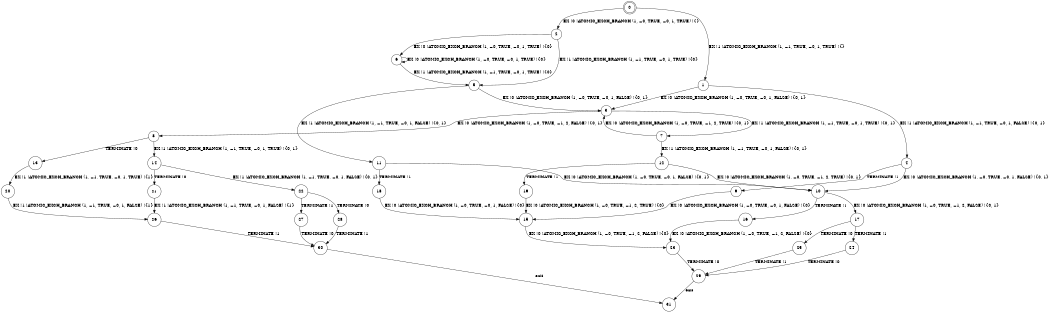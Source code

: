 digraph BCG {
size = "7, 10.5";
center = TRUE;
node [shape = circle];
0 [peripheries = 2];
0 -> 1 [label = "EX !1 !ATOMIC_EXCH_BRANCH (1, +1, TRUE, +0, 1, TRUE) !{}"];
0 -> 2 [label = "EX !0 !ATOMIC_EXCH_BRANCH (1, +0, TRUE, +0, 1, TRUE) !{}"];
1 -> 3 [label = "EX !0 !ATOMIC_EXCH_BRANCH (1, +0, TRUE, +0, 1, FALSE) !{0, 1}"];
1 -> 4 [label = "EX !1 !ATOMIC_EXCH_BRANCH (1, +1, TRUE, +0, 1, FALSE) !{0, 1}"];
2 -> 5 [label = "EX !1 !ATOMIC_EXCH_BRANCH (1, +1, TRUE, +0, 1, TRUE) !{0}"];
2 -> 6 [label = "EX !0 !ATOMIC_EXCH_BRANCH (1, +0, TRUE, +0, 1, TRUE) !{0}"];
3 -> 7 [label = "EX !1 !ATOMIC_EXCH_BRANCH (1, +1, TRUE, +0, 1, TRUE) !{0, 1}"];
3 -> 8 [label = "EX !0 !ATOMIC_EXCH_BRANCH (1, +0, TRUE, +1, 2, FALSE) !{0, 1}"];
4 -> 9 [label = "TERMINATE !1"];
4 -> 10 [label = "EX !0 !ATOMIC_EXCH_BRANCH (1, +0, TRUE, +0, 1, FALSE) !{0, 1}"];
5 -> 11 [label = "EX !1 !ATOMIC_EXCH_BRANCH (1, +1, TRUE, +0, 1, FALSE) !{0, 1}"];
5 -> 3 [label = "EX !0 !ATOMIC_EXCH_BRANCH (1, +0, TRUE, +0, 1, FALSE) !{0, 1}"];
6 -> 5 [label = "EX !1 !ATOMIC_EXCH_BRANCH (1, +1, TRUE, +0, 1, TRUE) !{0}"];
6 -> 6 [label = "EX !0 !ATOMIC_EXCH_BRANCH (1, +0, TRUE, +0, 1, TRUE) !{0}"];
7 -> 12 [label = "EX !1 !ATOMIC_EXCH_BRANCH (1, +1, TRUE, +0, 1, FALSE) !{0, 1}"];
7 -> 3 [label = "EX !0 !ATOMIC_EXCH_BRANCH (1, +0, TRUE, +1, 2, TRUE) !{0, 1}"];
8 -> 13 [label = "TERMINATE !0"];
8 -> 14 [label = "EX !1 !ATOMIC_EXCH_BRANCH (1, +1, TRUE, +0, 1, TRUE) !{0, 1}"];
9 -> 15 [label = "EX !0 !ATOMIC_EXCH_BRANCH (1, +0, TRUE, +0, 1, FALSE) !{0}"];
10 -> 16 [label = "TERMINATE !1"];
10 -> 17 [label = "EX !0 !ATOMIC_EXCH_BRANCH (1, +0, TRUE, +1, 2, FALSE) !{0, 1}"];
11 -> 18 [label = "TERMINATE !1"];
11 -> 10 [label = "EX !0 !ATOMIC_EXCH_BRANCH (1, +0, TRUE, +0, 1, FALSE) !{0, 1}"];
12 -> 19 [label = "TERMINATE !1"];
12 -> 10 [label = "EX !0 !ATOMIC_EXCH_BRANCH (1, +0, TRUE, +1, 2, TRUE) !{0, 1}"];
13 -> 20 [label = "EX !1 !ATOMIC_EXCH_BRANCH (1, +1, TRUE, +0, 1, TRUE) !{1}"];
14 -> 21 [label = "TERMINATE !0"];
14 -> 22 [label = "EX !1 !ATOMIC_EXCH_BRANCH (1, +1, TRUE, +0, 1, FALSE) !{0, 1}"];
15 -> 23 [label = "EX !0 !ATOMIC_EXCH_BRANCH (1, +0, TRUE, +1, 2, FALSE) !{0}"];
16 -> 23 [label = "EX !0 !ATOMIC_EXCH_BRANCH (1, +0, TRUE, +1, 2, FALSE) !{0}"];
17 -> 24 [label = "TERMINATE !1"];
17 -> 25 [label = "TERMINATE !0"];
18 -> 15 [label = "EX !0 !ATOMIC_EXCH_BRANCH (1, +0, TRUE, +0, 1, FALSE) !{0}"];
19 -> 15 [label = "EX !0 !ATOMIC_EXCH_BRANCH (1, +0, TRUE, +1, 2, TRUE) !{0}"];
20 -> 26 [label = "EX !1 !ATOMIC_EXCH_BRANCH (1, +1, TRUE, +0, 1, FALSE) !{1}"];
21 -> 26 [label = "EX !1 !ATOMIC_EXCH_BRANCH (1, +1, TRUE, +0, 1, FALSE) !{1}"];
22 -> 27 [label = "TERMINATE !1"];
22 -> 28 [label = "TERMINATE !0"];
23 -> 29 [label = "TERMINATE !0"];
24 -> 29 [label = "TERMINATE !0"];
25 -> 29 [label = "TERMINATE !1"];
26 -> 30 [label = "TERMINATE !1"];
27 -> 30 [label = "TERMINATE !0"];
28 -> 30 [label = "TERMINATE !1"];
29 -> 31 [label = "exit"];
30 -> 31 [label = "exit"];
}
